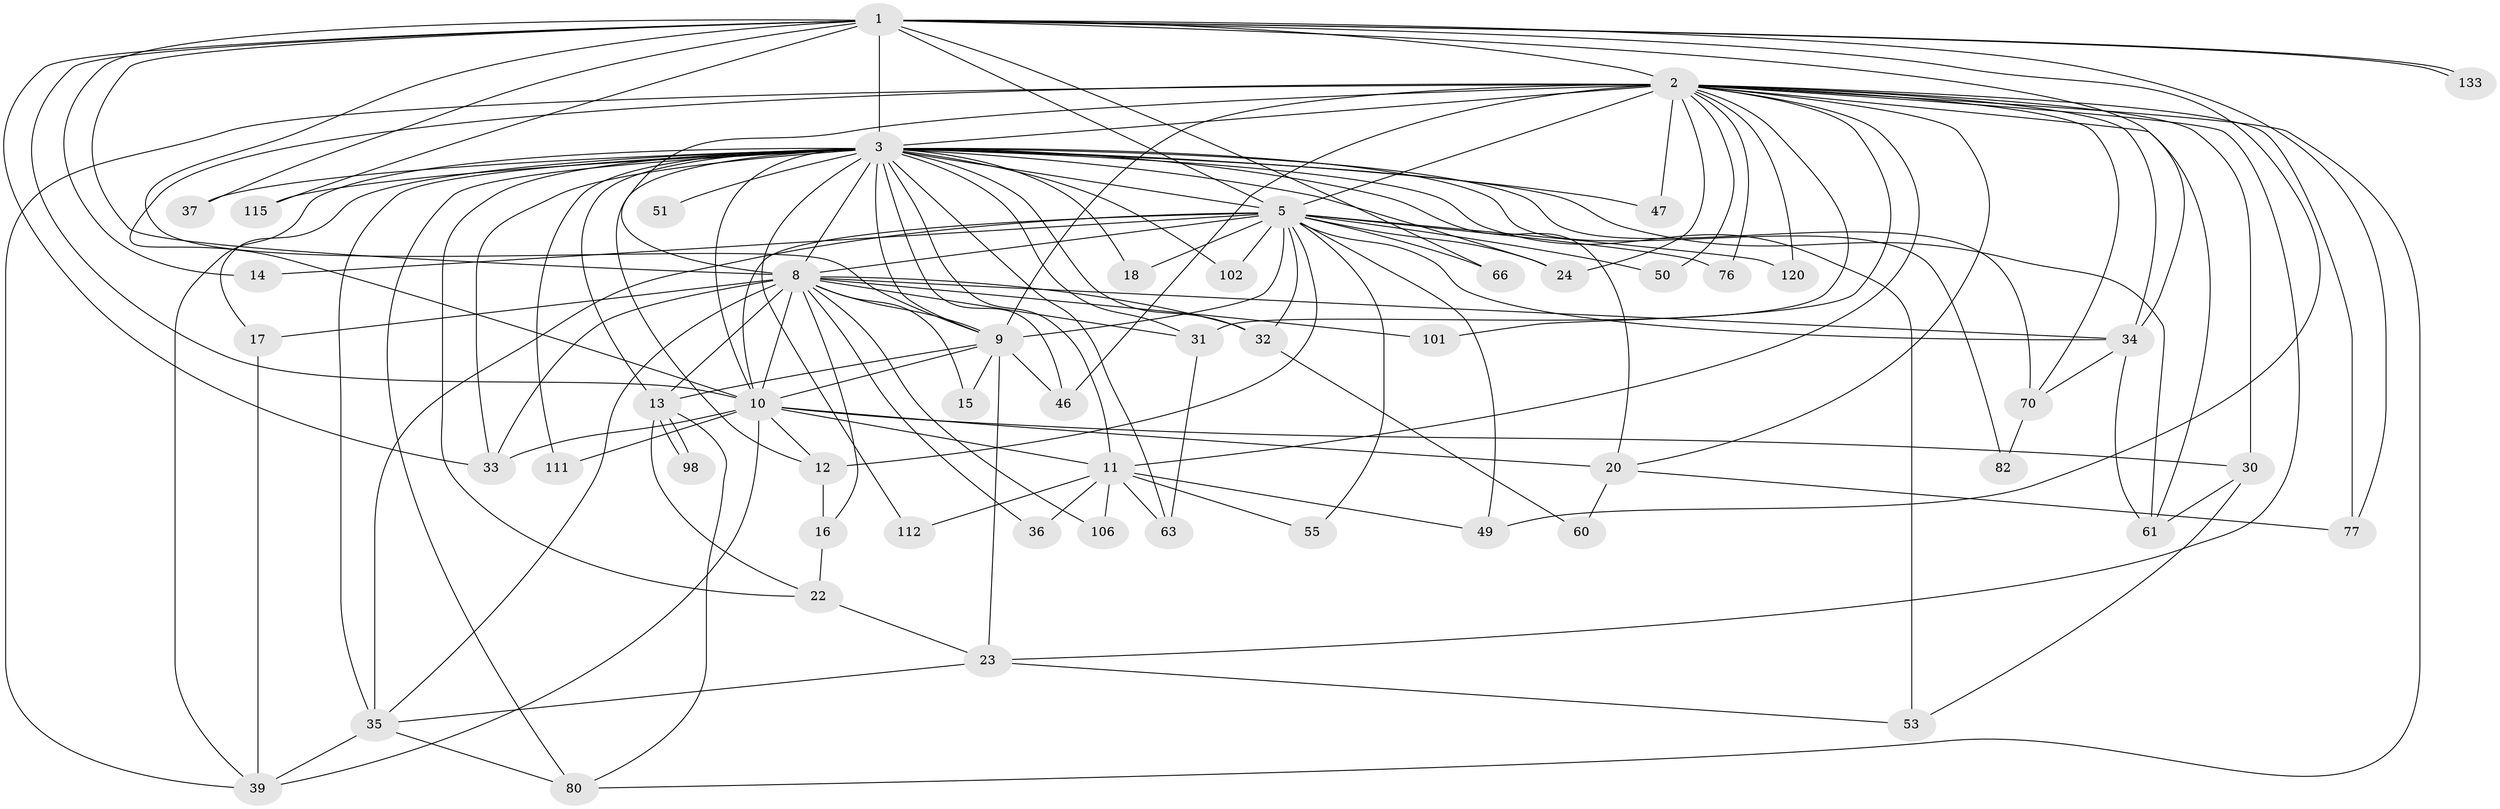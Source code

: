 // original degree distribution, {22: 0.007462686567164179, 32: 0.007462686567164179, 26: 0.007462686567164179, 21: 0.014925373134328358, 25: 0.007462686567164179, 16: 0.007462686567164179, 24: 0.007462686567164179, 23: 0.007462686567164179, 18: 0.007462686567164179, 11: 0.007462686567164179, 4: 0.12686567164179105, 8: 0.007462686567164179, 2: 0.5223880597014925, 3: 0.1865671641791045, 5: 0.04477611940298507, 7: 0.014925373134328358, 6: 0.014925373134328358}
// Generated by graph-tools (version 1.1) at 2025/17/03/04/25 18:17:52]
// undirected, 53 vertices, 140 edges
graph export_dot {
graph [start="1"]
  node [color=gray90,style=filled];
  1;
  2 [super="+44+104+29"];
  3 [super="+26+27+4+59"];
  5 [super="+67+6"];
  8;
  9 [super="+88+132+56+74+107+19"];
  10 [super="+45"];
  11 [super="+43"];
  12;
  13 [super="+72+38"];
  14;
  15;
  16 [super="+116"];
  17;
  18;
  20;
  22;
  23;
  24 [super="+90+99"];
  30 [super="+65"];
  31 [super="+40"];
  32 [super="+57"];
  33 [super="+54"];
  34 [super="+52"];
  35 [super="+62+64"];
  36;
  37;
  39 [super="+68+41"];
  46 [super="+48"];
  47 [super="+100"];
  49;
  50;
  51;
  53 [super="+78"];
  55;
  60;
  61 [super="+87+96"];
  63 [super="+97"];
  66;
  70 [super="+79"];
  76;
  77 [super="+114"];
  80 [super="+110+89"];
  82;
  98;
  101;
  102;
  106;
  111;
  112;
  115;
  120;
  133;
  1 -- 2;
  1 -- 3 [weight=5];
  1 -- 5 [weight=2];
  1 -- 8;
  1 -- 9 [weight=2];
  1 -- 10;
  1 -- 14;
  1 -- 33;
  1 -- 34;
  1 -- 37;
  1 -- 49;
  1 -- 66;
  1 -- 77;
  1 -- 115;
  1 -- 133;
  1 -- 133;
  2 -- 3 [weight=5];
  2 -- 5 [weight=4];
  2 -- 8;
  2 -- 9 [weight=2];
  2 -- 10;
  2 -- 11;
  2 -- 20;
  2 -- 23;
  2 -- 24 [weight=2];
  2 -- 30 [weight=2];
  2 -- 31;
  2 -- 39;
  2 -- 46;
  2 -- 50;
  2 -- 70;
  2 -- 80;
  2 -- 101;
  2 -- 120;
  2 -- 77;
  2 -- 61;
  2 -- 47 [weight=3];
  2 -- 34;
  2 -- 76;
  3 -- 5 [weight=7];
  3 -- 8 [weight=4];
  3 -- 9 [weight=7];
  3 -- 10 [weight=3];
  3 -- 22;
  3 -- 31;
  3 -- 47;
  3 -- 53 [weight=2];
  3 -- 111;
  3 -- 115;
  3 -- 37;
  3 -- 46;
  3 -- 112;
  3 -- 82;
  3 -- 51 [weight=2];
  3 -- 63;
  3 -- 20;
  3 -- 11 [weight=3];
  3 -- 12;
  3 -- 13 [weight=4];
  3 -- 17;
  3 -- 18;
  3 -- 80 [weight=2];
  3 -- 32 [weight=2];
  3 -- 33;
  3 -- 35 [weight=3];
  3 -- 102;
  3 -- 61;
  3 -- 70 [weight=2];
  3 -- 24 [weight=2];
  3 -- 39 [weight=2];
  5 -- 8 [weight=2];
  5 -- 9 [weight=7];
  5 -- 10 [weight=3];
  5 -- 14;
  5 -- 24 [weight=2];
  5 -- 32;
  5 -- 35 [weight=2];
  5 -- 50;
  5 -- 55;
  5 -- 66;
  5 -- 76;
  5 -- 102;
  5 -- 120;
  5 -- 34 [weight=2];
  5 -- 49;
  5 -- 12;
  5 -- 18;
  8 -- 9 [weight=2];
  8 -- 10;
  8 -- 13;
  8 -- 15;
  8 -- 16;
  8 -- 17;
  8 -- 33;
  8 -- 34;
  8 -- 36;
  8 -- 101;
  8 -- 106;
  8 -- 32;
  8 -- 31;
  8 -- 35;
  9 -- 10 [weight=2];
  9 -- 15;
  9 -- 46;
  9 -- 13;
  9 -- 23;
  10 -- 12;
  10 -- 20;
  10 -- 30 [weight=2];
  10 -- 39 [weight=2];
  10 -- 111;
  10 -- 33;
  10 -- 11;
  11 -- 36;
  11 -- 49;
  11 -- 55;
  11 -- 63;
  11 -- 106;
  11 -- 112;
  12 -- 16;
  13 -- 22;
  13 -- 98;
  13 -- 98;
  13 -- 80 [weight=2];
  16 -- 22;
  17 -- 39;
  20 -- 60;
  20 -- 77;
  22 -- 23;
  23 -- 35;
  23 -- 53;
  30 -- 53;
  30 -- 61;
  31 -- 63;
  32 -- 60;
  34 -- 70;
  34 -- 61;
  35 -- 80;
  35 -- 39;
  70 -- 82;
}
